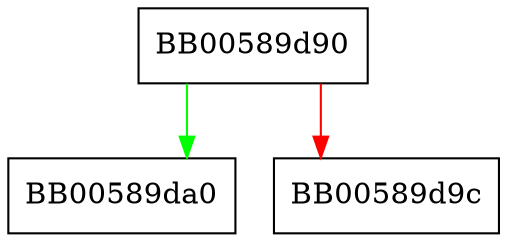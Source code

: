 digraph EC_GROUP_check_discriminant {
  node [shape="box"];
  graph [splines=ortho];
  BB00589d90 -> BB00589da0 [color="green"];
  BB00589d90 -> BB00589d9c [color="red"];
}